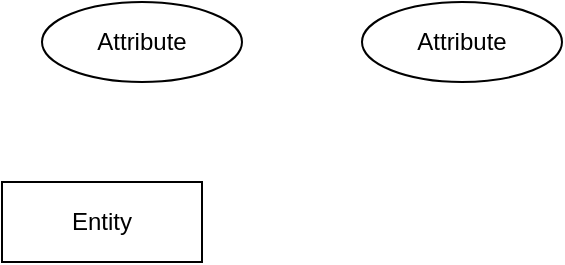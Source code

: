 <mxfile version="17.4.6" type="github">
  <diagram id="R2lEEEUBdFMjLlhIrx00" name="Page-1">
    <mxGraphModel dx="779" dy="449" grid="1" gridSize="10" guides="1" tooltips="1" connect="1" arrows="1" fold="1" page="1" pageScale="1" pageWidth="850" pageHeight="1100" math="0" shadow="0" extFonts="Permanent Marker^https://fonts.googleapis.com/css?family=Permanent+Marker">
      <root>
        <mxCell id="0" />
        <mxCell id="1" parent="0" />
        <mxCell id="wcv3OCUCdkgHgL7QRKe5-1" value="Entity" style="whiteSpace=wrap;html=1;align=center;" vertex="1" parent="1">
          <mxGeometry x="130" y="590" width="100" height="40" as="geometry" />
        </mxCell>
        <mxCell id="wcv3OCUCdkgHgL7QRKe5-2" value="Attribute" style="ellipse;whiteSpace=wrap;html=1;align=center;" vertex="1" parent="1">
          <mxGeometry x="150" y="500" width="100" height="40" as="geometry" />
        </mxCell>
        <mxCell id="wcv3OCUCdkgHgL7QRKe5-3" value="Attribute" style="ellipse;whiteSpace=wrap;html=1;align=center;" vertex="1" parent="1">
          <mxGeometry x="310" y="500" width="100" height="40" as="geometry" />
        </mxCell>
      </root>
    </mxGraphModel>
  </diagram>
</mxfile>
